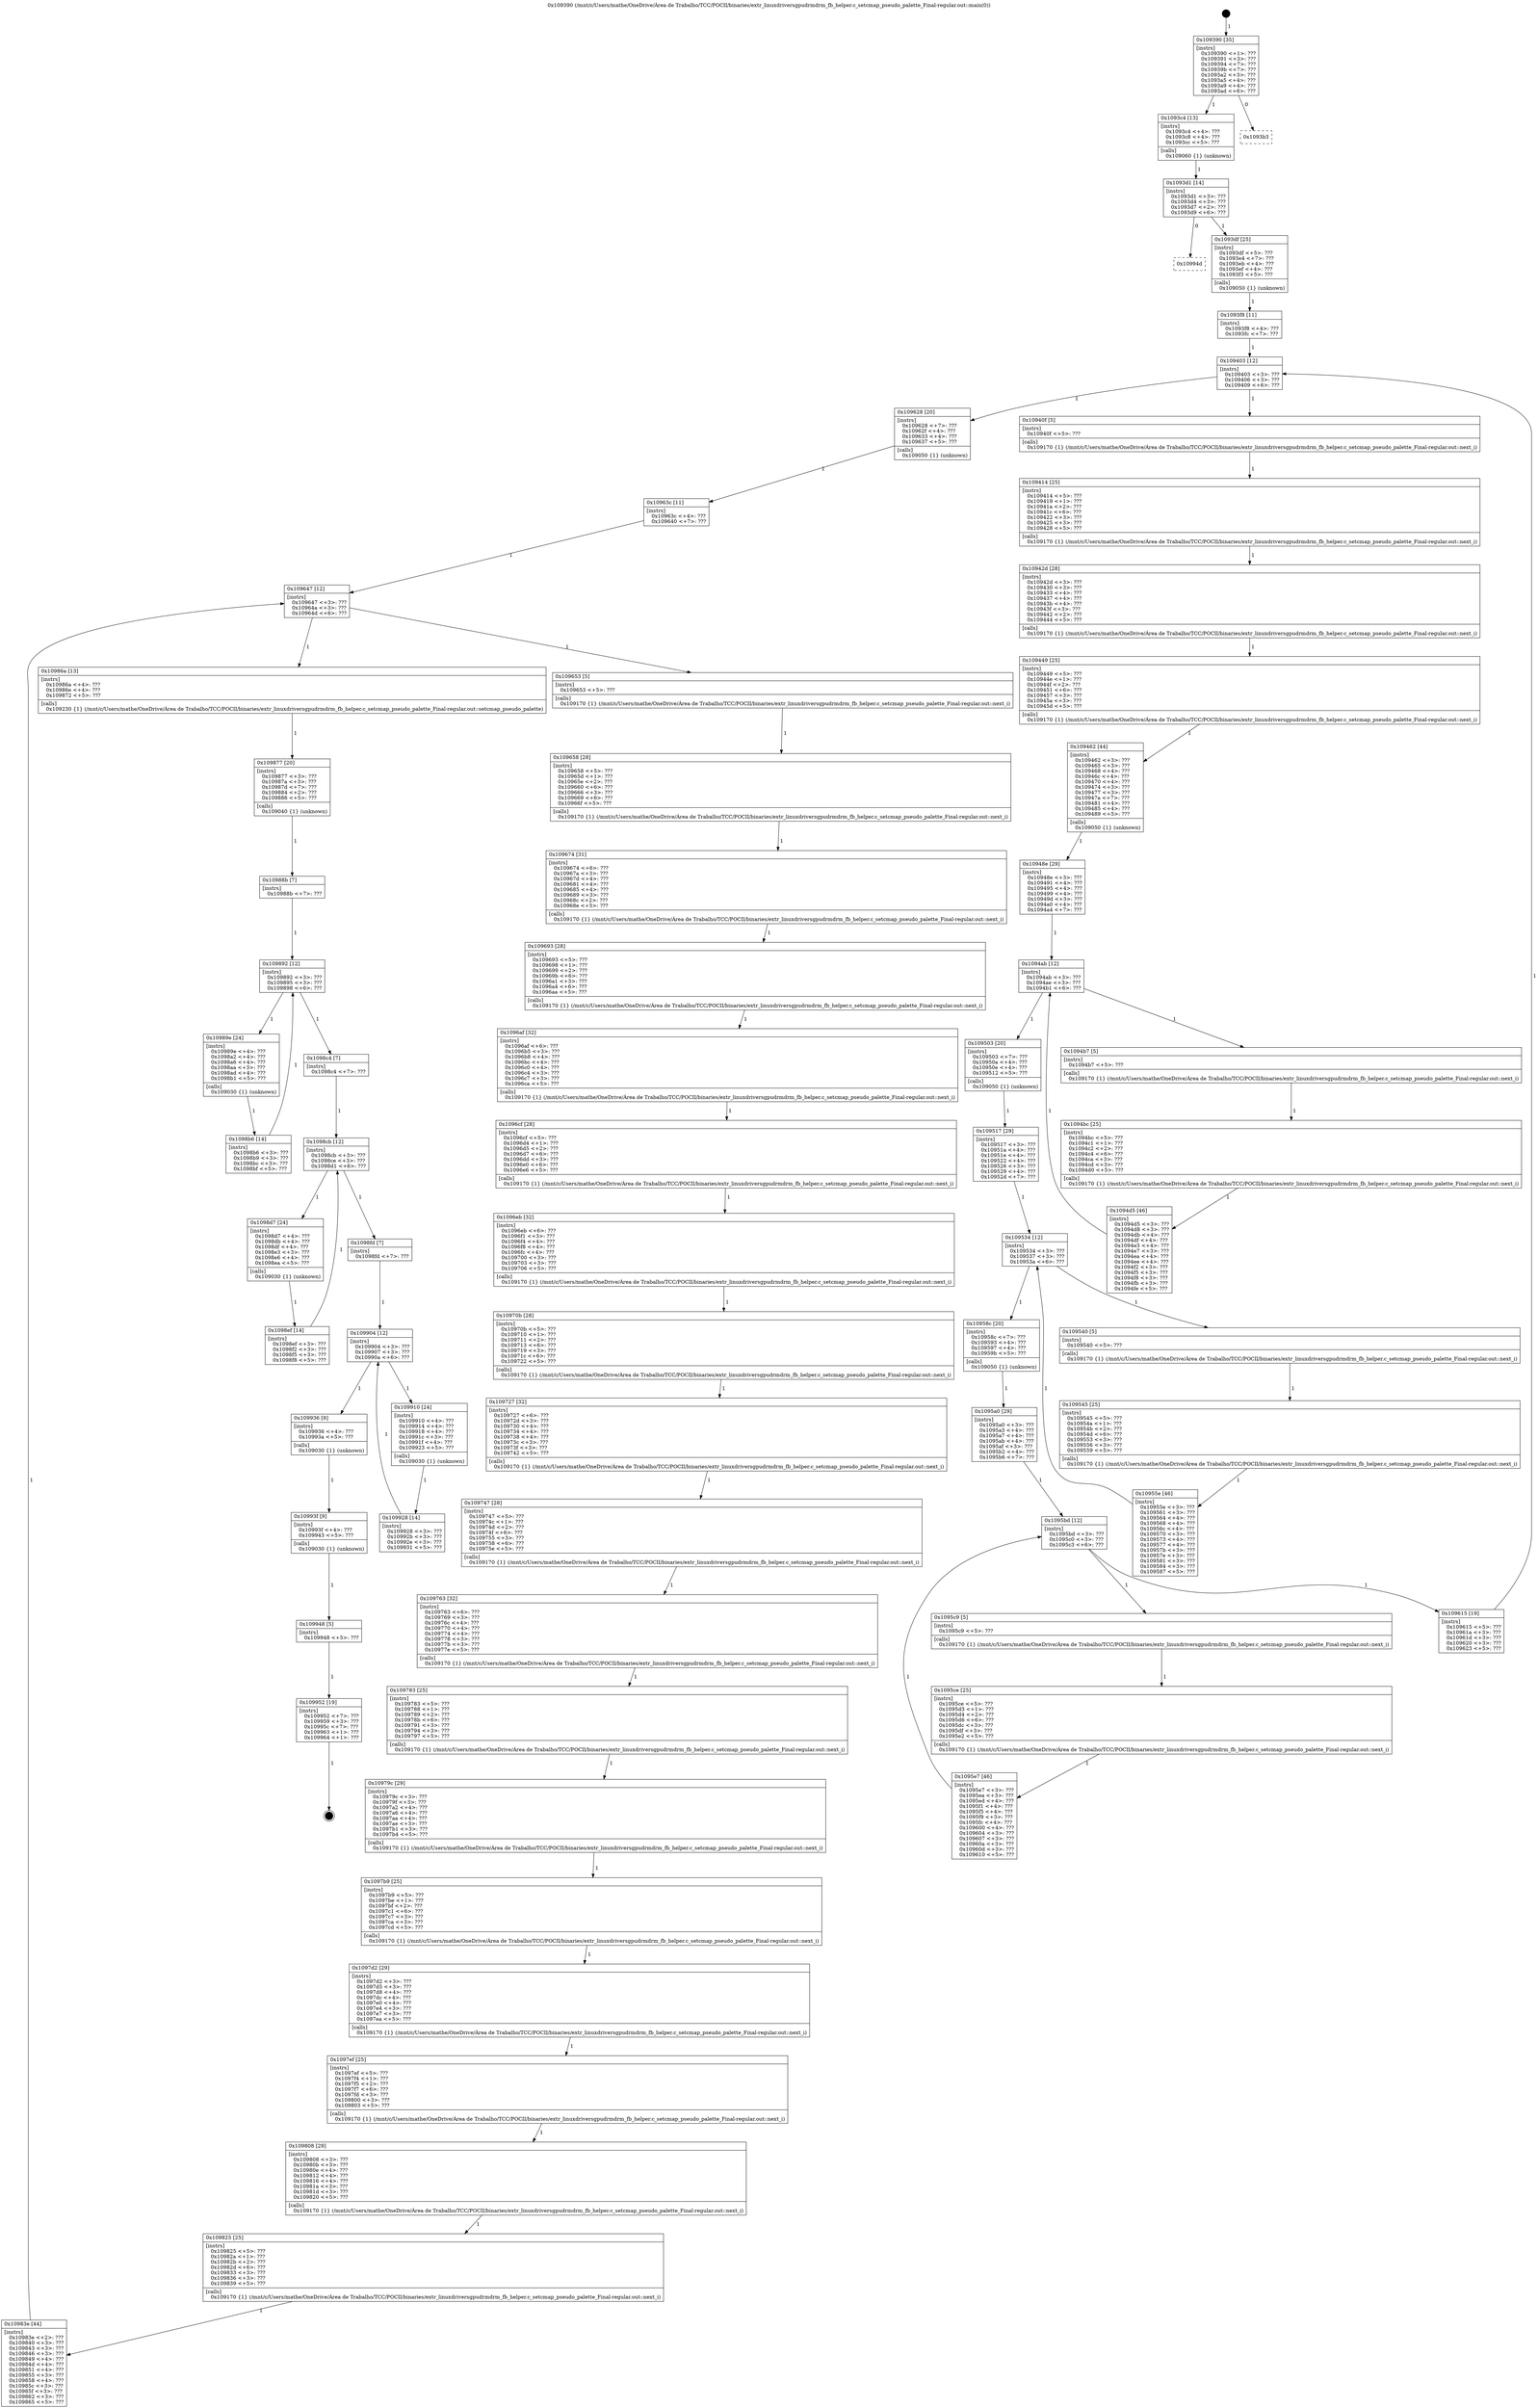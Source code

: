 digraph "0x109390" {
  label = "0x109390 (/mnt/c/Users/mathe/OneDrive/Área de Trabalho/TCC/POCII/binaries/extr_linuxdriversgpudrmdrm_fb_helper.c_setcmap_pseudo_palette_Final-regular.out::main(0))"
  labelloc = "t"
  node[shape=record]

  Entry [label="",width=0.3,height=0.3,shape=circle,fillcolor=black,style=filled]
  "0x109390" [label="{
     0x109390 [35]\l
     | [instrs]\l
     &nbsp;&nbsp;0x109390 \<+1\>: ???\l
     &nbsp;&nbsp;0x109391 \<+3\>: ???\l
     &nbsp;&nbsp;0x109394 \<+7\>: ???\l
     &nbsp;&nbsp;0x10939b \<+7\>: ???\l
     &nbsp;&nbsp;0x1093a2 \<+3\>: ???\l
     &nbsp;&nbsp;0x1093a5 \<+4\>: ???\l
     &nbsp;&nbsp;0x1093a9 \<+4\>: ???\l
     &nbsp;&nbsp;0x1093ad \<+6\>: ???\l
  }"]
  "0x1093c4" [label="{
     0x1093c4 [13]\l
     | [instrs]\l
     &nbsp;&nbsp;0x1093c4 \<+4\>: ???\l
     &nbsp;&nbsp;0x1093c8 \<+4\>: ???\l
     &nbsp;&nbsp;0x1093cc \<+5\>: ???\l
     | [calls]\l
     &nbsp;&nbsp;0x109060 \{1\} (unknown)\l
  }"]
  "0x1093b3" [label="{
     0x1093b3\l
  }", style=dashed]
  "0x1093d1" [label="{
     0x1093d1 [14]\l
     | [instrs]\l
     &nbsp;&nbsp;0x1093d1 \<+3\>: ???\l
     &nbsp;&nbsp;0x1093d4 \<+3\>: ???\l
     &nbsp;&nbsp;0x1093d7 \<+2\>: ???\l
     &nbsp;&nbsp;0x1093d9 \<+6\>: ???\l
  }"]
  "0x10994d" [label="{
     0x10994d\l
  }", style=dashed]
  "0x1093df" [label="{
     0x1093df [25]\l
     | [instrs]\l
     &nbsp;&nbsp;0x1093df \<+5\>: ???\l
     &nbsp;&nbsp;0x1093e4 \<+7\>: ???\l
     &nbsp;&nbsp;0x1093eb \<+4\>: ???\l
     &nbsp;&nbsp;0x1093ef \<+4\>: ???\l
     &nbsp;&nbsp;0x1093f3 \<+5\>: ???\l
     | [calls]\l
     &nbsp;&nbsp;0x109050 \{1\} (unknown)\l
  }"]
  Exit [label="",width=0.3,height=0.3,shape=circle,fillcolor=black,style=filled,peripheries=2]
  "0x109403" [label="{
     0x109403 [12]\l
     | [instrs]\l
     &nbsp;&nbsp;0x109403 \<+3\>: ???\l
     &nbsp;&nbsp;0x109406 \<+3\>: ???\l
     &nbsp;&nbsp;0x109409 \<+6\>: ???\l
  }"]
  "0x109628" [label="{
     0x109628 [20]\l
     | [instrs]\l
     &nbsp;&nbsp;0x109628 \<+7\>: ???\l
     &nbsp;&nbsp;0x10962f \<+4\>: ???\l
     &nbsp;&nbsp;0x109633 \<+4\>: ???\l
     &nbsp;&nbsp;0x109637 \<+5\>: ???\l
     | [calls]\l
     &nbsp;&nbsp;0x109050 \{1\} (unknown)\l
  }"]
  "0x10940f" [label="{
     0x10940f [5]\l
     | [instrs]\l
     &nbsp;&nbsp;0x10940f \<+5\>: ???\l
     | [calls]\l
     &nbsp;&nbsp;0x109170 \{1\} (/mnt/c/Users/mathe/OneDrive/Área de Trabalho/TCC/POCII/binaries/extr_linuxdriversgpudrmdrm_fb_helper.c_setcmap_pseudo_palette_Final-regular.out::next_i)\l
  }"]
  "0x109414" [label="{
     0x109414 [25]\l
     | [instrs]\l
     &nbsp;&nbsp;0x109414 \<+5\>: ???\l
     &nbsp;&nbsp;0x109419 \<+1\>: ???\l
     &nbsp;&nbsp;0x10941a \<+2\>: ???\l
     &nbsp;&nbsp;0x10941c \<+6\>: ???\l
     &nbsp;&nbsp;0x109422 \<+3\>: ???\l
     &nbsp;&nbsp;0x109425 \<+3\>: ???\l
     &nbsp;&nbsp;0x109428 \<+5\>: ???\l
     | [calls]\l
     &nbsp;&nbsp;0x109170 \{1\} (/mnt/c/Users/mathe/OneDrive/Área de Trabalho/TCC/POCII/binaries/extr_linuxdriversgpudrmdrm_fb_helper.c_setcmap_pseudo_palette_Final-regular.out::next_i)\l
  }"]
  "0x10942d" [label="{
     0x10942d [28]\l
     | [instrs]\l
     &nbsp;&nbsp;0x10942d \<+3\>: ???\l
     &nbsp;&nbsp;0x109430 \<+3\>: ???\l
     &nbsp;&nbsp;0x109433 \<+4\>: ???\l
     &nbsp;&nbsp;0x109437 \<+4\>: ???\l
     &nbsp;&nbsp;0x10943b \<+4\>: ???\l
     &nbsp;&nbsp;0x10943f \<+3\>: ???\l
     &nbsp;&nbsp;0x109442 \<+2\>: ???\l
     &nbsp;&nbsp;0x109444 \<+5\>: ???\l
     | [calls]\l
     &nbsp;&nbsp;0x109170 \{1\} (/mnt/c/Users/mathe/OneDrive/Área de Trabalho/TCC/POCII/binaries/extr_linuxdriversgpudrmdrm_fb_helper.c_setcmap_pseudo_palette_Final-regular.out::next_i)\l
  }"]
  "0x109449" [label="{
     0x109449 [25]\l
     | [instrs]\l
     &nbsp;&nbsp;0x109449 \<+5\>: ???\l
     &nbsp;&nbsp;0x10944e \<+1\>: ???\l
     &nbsp;&nbsp;0x10944f \<+2\>: ???\l
     &nbsp;&nbsp;0x109451 \<+6\>: ???\l
     &nbsp;&nbsp;0x109457 \<+3\>: ???\l
     &nbsp;&nbsp;0x10945a \<+3\>: ???\l
     &nbsp;&nbsp;0x10945d \<+5\>: ???\l
     | [calls]\l
     &nbsp;&nbsp;0x109170 \{1\} (/mnt/c/Users/mathe/OneDrive/Área de Trabalho/TCC/POCII/binaries/extr_linuxdriversgpudrmdrm_fb_helper.c_setcmap_pseudo_palette_Final-regular.out::next_i)\l
  }"]
  "0x109462" [label="{
     0x109462 [44]\l
     | [instrs]\l
     &nbsp;&nbsp;0x109462 \<+3\>: ???\l
     &nbsp;&nbsp;0x109465 \<+3\>: ???\l
     &nbsp;&nbsp;0x109468 \<+4\>: ???\l
     &nbsp;&nbsp;0x10946c \<+4\>: ???\l
     &nbsp;&nbsp;0x109470 \<+4\>: ???\l
     &nbsp;&nbsp;0x109474 \<+3\>: ???\l
     &nbsp;&nbsp;0x109477 \<+3\>: ???\l
     &nbsp;&nbsp;0x10947a \<+7\>: ???\l
     &nbsp;&nbsp;0x109481 \<+4\>: ???\l
     &nbsp;&nbsp;0x109485 \<+4\>: ???\l
     &nbsp;&nbsp;0x109489 \<+5\>: ???\l
     | [calls]\l
     &nbsp;&nbsp;0x109050 \{1\} (unknown)\l
  }"]
  "0x1094ab" [label="{
     0x1094ab [12]\l
     | [instrs]\l
     &nbsp;&nbsp;0x1094ab \<+3\>: ???\l
     &nbsp;&nbsp;0x1094ae \<+3\>: ???\l
     &nbsp;&nbsp;0x1094b1 \<+6\>: ???\l
  }"]
  "0x109503" [label="{
     0x109503 [20]\l
     | [instrs]\l
     &nbsp;&nbsp;0x109503 \<+7\>: ???\l
     &nbsp;&nbsp;0x10950a \<+4\>: ???\l
     &nbsp;&nbsp;0x10950e \<+4\>: ???\l
     &nbsp;&nbsp;0x109512 \<+5\>: ???\l
     | [calls]\l
     &nbsp;&nbsp;0x109050 \{1\} (unknown)\l
  }"]
  "0x1094b7" [label="{
     0x1094b7 [5]\l
     | [instrs]\l
     &nbsp;&nbsp;0x1094b7 \<+5\>: ???\l
     | [calls]\l
     &nbsp;&nbsp;0x109170 \{1\} (/mnt/c/Users/mathe/OneDrive/Área de Trabalho/TCC/POCII/binaries/extr_linuxdriversgpudrmdrm_fb_helper.c_setcmap_pseudo_palette_Final-regular.out::next_i)\l
  }"]
  "0x1094bc" [label="{
     0x1094bc [25]\l
     | [instrs]\l
     &nbsp;&nbsp;0x1094bc \<+5\>: ???\l
     &nbsp;&nbsp;0x1094c1 \<+1\>: ???\l
     &nbsp;&nbsp;0x1094c2 \<+2\>: ???\l
     &nbsp;&nbsp;0x1094c4 \<+6\>: ???\l
     &nbsp;&nbsp;0x1094ca \<+3\>: ???\l
     &nbsp;&nbsp;0x1094cd \<+3\>: ???\l
     &nbsp;&nbsp;0x1094d0 \<+5\>: ???\l
     | [calls]\l
     &nbsp;&nbsp;0x109170 \{1\} (/mnt/c/Users/mathe/OneDrive/Área de Trabalho/TCC/POCII/binaries/extr_linuxdriversgpudrmdrm_fb_helper.c_setcmap_pseudo_palette_Final-regular.out::next_i)\l
  }"]
  "0x1094d5" [label="{
     0x1094d5 [46]\l
     | [instrs]\l
     &nbsp;&nbsp;0x1094d5 \<+3\>: ???\l
     &nbsp;&nbsp;0x1094d8 \<+3\>: ???\l
     &nbsp;&nbsp;0x1094db \<+4\>: ???\l
     &nbsp;&nbsp;0x1094df \<+4\>: ???\l
     &nbsp;&nbsp;0x1094e3 \<+4\>: ???\l
     &nbsp;&nbsp;0x1094e7 \<+3\>: ???\l
     &nbsp;&nbsp;0x1094ea \<+4\>: ???\l
     &nbsp;&nbsp;0x1094ee \<+4\>: ???\l
     &nbsp;&nbsp;0x1094f2 \<+3\>: ???\l
     &nbsp;&nbsp;0x1094f5 \<+3\>: ???\l
     &nbsp;&nbsp;0x1094f8 \<+3\>: ???\l
     &nbsp;&nbsp;0x1094fb \<+3\>: ???\l
     &nbsp;&nbsp;0x1094fe \<+5\>: ???\l
  }"]
  "0x10948e" [label="{
     0x10948e [29]\l
     | [instrs]\l
     &nbsp;&nbsp;0x10948e \<+3\>: ???\l
     &nbsp;&nbsp;0x109491 \<+4\>: ???\l
     &nbsp;&nbsp;0x109495 \<+4\>: ???\l
     &nbsp;&nbsp;0x109499 \<+4\>: ???\l
     &nbsp;&nbsp;0x10949d \<+3\>: ???\l
     &nbsp;&nbsp;0x1094a0 \<+4\>: ???\l
     &nbsp;&nbsp;0x1094a4 \<+7\>: ???\l
  }"]
  "0x109534" [label="{
     0x109534 [12]\l
     | [instrs]\l
     &nbsp;&nbsp;0x109534 \<+3\>: ???\l
     &nbsp;&nbsp;0x109537 \<+3\>: ???\l
     &nbsp;&nbsp;0x10953a \<+6\>: ???\l
  }"]
  "0x10958c" [label="{
     0x10958c [20]\l
     | [instrs]\l
     &nbsp;&nbsp;0x10958c \<+7\>: ???\l
     &nbsp;&nbsp;0x109593 \<+4\>: ???\l
     &nbsp;&nbsp;0x109597 \<+4\>: ???\l
     &nbsp;&nbsp;0x10959b \<+5\>: ???\l
     | [calls]\l
     &nbsp;&nbsp;0x109050 \{1\} (unknown)\l
  }"]
  "0x109540" [label="{
     0x109540 [5]\l
     | [instrs]\l
     &nbsp;&nbsp;0x109540 \<+5\>: ???\l
     | [calls]\l
     &nbsp;&nbsp;0x109170 \{1\} (/mnt/c/Users/mathe/OneDrive/Área de Trabalho/TCC/POCII/binaries/extr_linuxdriversgpudrmdrm_fb_helper.c_setcmap_pseudo_palette_Final-regular.out::next_i)\l
  }"]
  "0x109545" [label="{
     0x109545 [25]\l
     | [instrs]\l
     &nbsp;&nbsp;0x109545 \<+5\>: ???\l
     &nbsp;&nbsp;0x10954a \<+1\>: ???\l
     &nbsp;&nbsp;0x10954b \<+2\>: ???\l
     &nbsp;&nbsp;0x10954d \<+6\>: ???\l
     &nbsp;&nbsp;0x109553 \<+3\>: ???\l
     &nbsp;&nbsp;0x109556 \<+3\>: ???\l
     &nbsp;&nbsp;0x109559 \<+5\>: ???\l
     | [calls]\l
     &nbsp;&nbsp;0x109170 \{1\} (/mnt/c/Users/mathe/OneDrive/Área de Trabalho/TCC/POCII/binaries/extr_linuxdriversgpudrmdrm_fb_helper.c_setcmap_pseudo_palette_Final-regular.out::next_i)\l
  }"]
  "0x10955e" [label="{
     0x10955e [46]\l
     | [instrs]\l
     &nbsp;&nbsp;0x10955e \<+3\>: ???\l
     &nbsp;&nbsp;0x109561 \<+3\>: ???\l
     &nbsp;&nbsp;0x109564 \<+4\>: ???\l
     &nbsp;&nbsp;0x109568 \<+4\>: ???\l
     &nbsp;&nbsp;0x10956c \<+4\>: ???\l
     &nbsp;&nbsp;0x109570 \<+3\>: ???\l
     &nbsp;&nbsp;0x109573 \<+4\>: ???\l
     &nbsp;&nbsp;0x109577 \<+4\>: ???\l
     &nbsp;&nbsp;0x10957b \<+3\>: ???\l
     &nbsp;&nbsp;0x10957e \<+3\>: ???\l
     &nbsp;&nbsp;0x109581 \<+3\>: ???\l
     &nbsp;&nbsp;0x109584 \<+3\>: ???\l
     &nbsp;&nbsp;0x109587 \<+5\>: ???\l
  }"]
  "0x109517" [label="{
     0x109517 [29]\l
     | [instrs]\l
     &nbsp;&nbsp;0x109517 \<+3\>: ???\l
     &nbsp;&nbsp;0x10951a \<+4\>: ???\l
     &nbsp;&nbsp;0x10951e \<+4\>: ???\l
     &nbsp;&nbsp;0x109522 \<+4\>: ???\l
     &nbsp;&nbsp;0x109526 \<+3\>: ???\l
     &nbsp;&nbsp;0x109529 \<+4\>: ???\l
     &nbsp;&nbsp;0x10952d \<+7\>: ???\l
  }"]
  "0x1095bd" [label="{
     0x1095bd [12]\l
     | [instrs]\l
     &nbsp;&nbsp;0x1095bd \<+3\>: ???\l
     &nbsp;&nbsp;0x1095c0 \<+3\>: ???\l
     &nbsp;&nbsp;0x1095c3 \<+6\>: ???\l
  }"]
  "0x109615" [label="{
     0x109615 [19]\l
     | [instrs]\l
     &nbsp;&nbsp;0x109615 \<+5\>: ???\l
     &nbsp;&nbsp;0x10961a \<+3\>: ???\l
     &nbsp;&nbsp;0x10961d \<+3\>: ???\l
     &nbsp;&nbsp;0x109620 \<+3\>: ???\l
     &nbsp;&nbsp;0x109623 \<+5\>: ???\l
  }"]
  "0x1095c9" [label="{
     0x1095c9 [5]\l
     | [instrs]\l
     &nbsp;&nbsp;0x1095c9 \<+5\>: ???\l
     | [calls]\l
     &nbsp;&nbsp;0x109170 \{1\} (/mnt/c/Users/mathe/OneDrive/Área de Trabalho/TCC/POCII/binaries/extr_linuxdriversgpudrmdrm_fb_helper.c_setcmap_pseudo_palette_Final-regular.out::next_i)\l
  }"]
  "0x1095ce" [label="{
     0x1095ce [25]\l
     | [instrs]\l
     &nbsp;&nbsp;0x1095ce \<+5\>: ???\l
     &nbsp;&nbsp;0x1095d3 \<+1\>: ???\l
     &nbsp;&nbsp;0x1095d4 \<+2\>: ???\l
     &nbsp;&nbsp;0x1095d6 \<+6\>: ???\l
     &nbsp;&nbsp;0x1095dc \<+3\>: ???\l
     &nbsp;&nbsp;0x1095df \<+3\>: ???\l
     &nbsp;&nbsp;0x1095e2 \<+5\>: ???\l
     | [calls]\l
     &nbsp;&nbsp;0x109170 \{1\} (/mnt/c/Users/mathe/OneDrive/Área de Trabalho/TCC/POCII/binaries/extr_linuxdriversgpudrmdrm_fb_helper.c_setcmap_pseudo_palette_Final-regular.out::next_i)\l
  }"]
  "0x1095e7" [label="{
     0x1095e7 [46]\l
     | [instrs]\l
     &nbsp;&nbsp;0x1095e7 \<+3\>: ???\l
     &nbsp;&nbsp;0x1095ea \<+3\>: ???\l
     &nbsp;&nbsp;0x1095ed \<+4\>: ???\l
     &nbsp;&nbsp;0x1095f1 \<+4\>: ???\l
     &nbsp;&nbsp;0x1095f5 \<+4\>: ???\l
     &nbsp;&nbsp;0x1095f9 \<+3\>: ???\l
     &nbsp;&nbsp;0x1095fc \<+4\>: ???\l
     &nbsp;&nbsp;0x109600 \<+4\>: ???\l
     &nbsp;&nbsp;0x109604 \<+3\>: ???\l
     &nbsp;&nbsp;0x109607 \<+3\>: ???\l
     &nbsp;&nbsp;0x10960a \<+3\>: ???\l
     &nbsp;&nbsp;0x10960d \<+3\>: ???\l
     &nbsp;&nbsp;0x109610 \<+5\>: ???\l
  }"]
  "0x1095a0" [label="{
     0x1095a0 [29]\l
     | [instrs]\l
     &nbsp;&nbsp;0x1095a0 \<+3\>: ???\l
     &nbsp;&nbsp;0x1095a3 \<+4\>: ???\l
     &nbsp;&nbsp;0x1095a7 \<+4\>: ???\l
     &nbsp;&nbsp;0x1095ab \<+4\>: ???\l
     &nbsp;&nbsp;0x1095af \<+3\>: ???\l
     &nbsp;&nbsp;0x1095b2 \<+4\>: ???\l
     &nbsp;&nbsp;0x1095b6 \<+7\>: ???\l
  }"]
  "0x109952" [label="{
     0x109952 [19]\l
     | [instrs]\l
     &nbsp;&nbsp;0x109952 \<+7\>: ???\l
     &nbsp;&nbsp;0x109959 \<+3\>: ???\l
     &nbsp;&nbsp;0x10995c \<+7\>: ???\l
     &nbsp;&nbsp;0x109963 \<+1\>: ???\l
     &nbsp;&nbsp;0x109964 \<+1\>: ???\l
  }"]
  "0x1093f8" [label="{
     0x1093f8 [11]\l
     | [instrs]\l
     &nbsp;&nbsp;0x1093f8 \<+4\>: ???\l
     &nbsp;&nbsp;0x1093fc \<+7\>: ???\l
  }"]
  "0x109647" [label="{
     0x109647 [12]\l
     | [instrs]\l
     &nbsp;&nbsp;0x109647 \<+3\>: ???\l
     &nbsp;&nbsp;0x10964a \<+3\>: ???\l
     &nbsp;&nbsp;0x10964d \<+6\>: ???\l
  }"]
  "0x10986a" [label="{
     0x10986a [13]\l
     | [instrs]\l
     &nbsp;&nbsp;0x10986a \<+4\>: ???\l
     &nbsp;&nbsp;0x10986e \<+4\>: ???\l
     &nbsp;&nbsp;0x109872 \<+5\>: ???\l
     | [calls]\l
     &nbsp;&nbsp;0x109230 \{1\} (/mnt/c/Users/mathe/OneDrive/Área de Trabalho/TCC/POCII/binaries/extr_linuxdriversgpudrmdrm_fb_helper.c_setcmap_pseudo_palette_Final-regular.out::setcmap_pseudo_palette)\l
  }"]
  "0x109653" [label="{
     0x109653 [5]\l
     | [instrs]\l
     &nbsp;&nbsp;0x109653 \<+5\>: ???\l
     | [calls]\l
     &nbsp;&nbsp;0x109170 \{1\} (/mnt/c/Users/mathe/OneDrive/Área de Trabalho/TCC/POCII/binaries/extr_linuxdriversgpudrmdrm_fb_helper.c_setcmap_pseudo_palette_Final-regular.out::next_i)\l
  }"]
  "0x109658" [label="{
     0x109658 [28]\l
     | [instrs]\l
     &nbsp;&nbsp;0x109658 \<+5\>: ???\l
     &nbsp;&nbsp;0x10965d \<+1\>: ???\l
     &nbsp;&nbsp;0x10965e \<+2\>: ???\l
     &nbsp;&nbsp;0x109660 \<+6\>: ???\l
     &nbsp;&nbsp;0x109666 \<+3\>: ???\l
     &nbsp;&nbsp;0x109669 \<+6\>: ???\l
     &nbsp;&nbsp;0x10966f \<+5\>: ???\l
     | [calls]\l
     &nbsp;&nbsp;0x109170 \{1\} (/mnt/c/Users/mathe/OneDrive/Área de Trabalho/TCC/POCII/binaries/extr_linuxdriversgpudrmdrm_fb_helper.c_setcmap_pseudo_palette_Final-regular.out::next_i)\l
  }"]
  "0x109674" [label="{
     0x109674 [31]\l
     | [instrs]\l
     &nbsp;&nbsp;0x109674 \<+6\>: ???\l
     &nbsp;&nbsp;0x10967a \<+3\>: ???\l
     &nbsp;&nbsp;0x10967d \<+4\>: ???\l
     &nbsp;&nbsp;0x109681 \<+4\>: ???\l
     &nbsp;&nbsp;0x109685 \<+4\>: ???\l
     &nbsp;&nbsp;0x109689 \<+3\>: ???\l
     &nbsp;&nbsp;0x10968c \<+2\>: ???\l
     &nbsp;&nbsp;0x10968e \<+5\>: ???\l
     | [calls]\l
     &nbsp;&nbsp;0x109170 \{1\} (/mnt/c/Users/mathe/OneDrive/Área de Trabalho/TCC/POCII/binaries/extr_linuxdriversgpudrmdrm_fb_helper.c_setcmap_pseudo_palette_Final-regular.out::next_i)\l
  }"]
  "0x109693" [label="{
     0x109693 [28]\l
     | [instrs]\l
     &nbsp;&nbsp;0x109693 \<+5\>: ???\l
     &nbsp;&nbsp;0x109698 \<+1\>: ???\l
     &nbsp;&nbsp;0x109699 \<+2\>: ???\l
     &nbsp;&nbsp;0x10969b \<+6\>: ???\l
     &nbsp;&nbsp;0x1096a1 \<+3\>: ???\l
     &nbsp;&nbsp;0x1096a4 \<+6\>: ???\l
     &nbsp;&nbsp;0x1096aa \<+5\>: ???\l
     | [calls]\l
     &nbsp;&nbsp;0x109170 \{1\} (/mnt/c/Users/mathe/OneDrive/Área de Trabalho/TCC/POCII/binaries/extr_linuxdriversgpudrmdrm_fb_helper.c_setcmap_pseudo_palette_Final-regular.out::next_i)\l
  }"]
  "0x1096af" [label="{
     0x1096af [32]\l
     | [instrs]\l
     &nbsp;&nbsp;0x1096af \<+6\>: ???\l
     &nbsp;&nbsp;0x1096b5 \<+3\>: ???\l
     &nbsp;&nbsp;0x1096b8 \<+4\>: ???\l
     &nbsp;&nbsp;0x1096bc \<+4\>: ???\l
     &nbsp;&nbsp;0x1096c0 \<+4\>: ???\l
     &nbsp;&nbsp;0x1096c4 \<+3\>: ???\l
     &nbsp;&nbsp;0x1096c7 \<+3\>: ???\l
     &nbsp;&nbsp;0x1096ca \<+5\>: ???\l
     | [calls]\l
     &nbsp;&nbsp;0x109170 \{1\} (/mnt/c/Users/mathe/OneDrive/Área de Trabalho/TCC/POCII/binaries/extr_linuxdriversgpudrmdrm_fb_helper.c_setcmap_pseudo_palette_Final-regular.out::next_i)\l
  }"]
  "0x1096cf" [label="{
     0x1096cf [28]\l
     | [instrs]\l
     &nbsp;&nbsp;0x1096cf \<+5\>: ???\l
     &nbsp;&nbsp;0x1096d4 \<+1\>: ???\l
     &nbsp;&nbsp;0x1096d5 \<+2\>: ???\l
     &nbsp;&nbsp;0x1096d7 \<+6\>: ???\l
     &nbsp;&nbsp;0x1096dd \<+3\>: ???\l
     &nbsp;&nbsp;0x1096e0 \<+6\>: ???\l
     &nbsp;&nbsp;0x1096e6 \<+5\>: ???\l
     | [calls]\l
     &nbsp;&nbsp;0x109170 \{1\} (/mnt/c/Users/mathe/OneDrive/Área de Trabalho/TCC/POCII/binaries/extr_linuxdriversgpudrmdrm_fb_helper.c_setcmap_pseudo_palette_Final-regular.out::next_i)\l
  }"]
  "0x1096eb" [label="{
     0x1096eb [32]\l
     | [instrs]\l
     &nbsp;&nbsp;0x1096eb \<+6\>: ???\l
     &nbsp;&nbsp;0x1096f1 \<+3\>: ???\l
     &nbsp;&nbsp;0x1096f4 \<+4\>: ???\l
     &nbsp;&nbsp;0x1096f8 \<+4\>: ???\l
     &nbsp;&nbsp;0x1096fc \<+4\>: ???\l
     &nbsp;&nbsp;0x109700 \<+3\>: ???\l
     &nbsp;&nbsp;0x109703 \<+3\>: ???\l
     &nbsp;&nbsp;0x109706 \<+5\>: ???\l
     | [calls]\l
     &nbsp;&nbsp;0x109170 \{1\} (/mnt/c/Users/mathe/OneDrive/Área de Trabalho/TCC/POCII/binaries/extr_linuxdriversgpudrmdrm_fb_helper.c_setcmap_pseudo_palette_Final-regular.out::next_i)\l
  }"]
  "0x10970b" [label="{
     0x10970b [28]\l
     | [instrs]\l
     &nbsp;&nbsp;0x10970b \<+5\>: ???\l
     &nbsp;&nbsp;0x109710 \<+1\>: ???\l
     &nbsp;&nbsp;0x109711 \<+2\>: ???\l
     &nbsp;&nbsp;0x109713 \<+6\>: ???\l
     &nbsp;&nbsp;0x109719 \<+3\>: ???\l
     &nbsp;&nbsp;0x10971c \<+6\>: ???\l
     &nbsp;&nbsp;0x109722 \<+5\>: ???\l
     | [calls]\l
     &nbsp;&nbsp;0x109170 \{1\} (/mnt/c/Users/mathe/OneDrive/Área de Trabalho/TCC/POCII/binaries/extr_linuxdriversgpudrmdrm_fb_helper.c_setcmap_pseudo_palette_Final-regular.out::next_i)\l
  }"]
  "0x109727" [label="{
     0x109727 [32]\l
     | [instrs]\l
     &nbsp;&nbsp;0x109727 \<+6\>: ???\l
     &nbsp;&nbsp;0x10972d \<+3\>: ???\l
     &nbsp;&nbsp;0x109730 \<+4\>: ???\l
     &nbsp;&nbsp;0x109734 \<+4\>: ???\l
     &nbsp;&nbsp;0x109738 \<+4\>: ???\l
     &nbsp;&nbsp;0x10973c \<+3\>: ???\l
     &nbsp;&nbsp;0x10973f \<+3\>: ???\l
     &nbsp;&nbsp;0x109742 \<+5\>: ???\l
     | [calls]\l
     &nbsp;&nbsp;0x109170 \{1\} (/mnt/c/Users/mathe/OneDrive/Área de Trabalho/TCC/POCII/binaries/extr_linuxdriversgpudrmdrm_fb_helper.c_setcmap_pseudo_palette_Final-regular.out::next_i)\l
  }"]
  "0x109747" [label="{
     0x109747 [28]\l
     | [instrs]\l
     &nbsp;&nbsp;0x109747 \<+5\>: ???\l
     &nbsp;&nbsp;0x10974c \<+1\>: ???\l
     &nbsp;&nbsp;0x10974d \<+2\>: ???\l
     &nbsp;&nbsp;0x10974f \<+6\>: ???\l
     &nbsp;&nbsp;0x109755 \<+3\>: ???\l
     &nbsp;&nbsp;0x109758 \<+6\>: ???\l
     &nbsp;&nbsp;0x10975e \<+5\>: ???\l
     | [calls]\l
     &nbsp;&nbsp;0x109170 \{1\} (/mnt/c/Users/mathe/OneDrive/Área de Trabalho/TCC/POCII/binaries/extr_linuxdriversgpudrmdrm_fb_helper.c_setcmap_pseudo_palette_Final-regular.out::next_i)\l
  }"]
  "0x109763" [label="{
     0x109763 [32]\l
     | [instrs]\l
     &nbsp;&nbsp;0x109763 \<+6\>: ???\l
     &nbsp;&nbsp;0x109769 \<+3\>: ???\l
     &nbsp;&nbsp;0x10976c \<+4\>: ???\l
     &nbsp;&nbsp;0x109770 \<+4\>: ???\l
     &nbsp;&nbsp;0x109774 \<+4\>: ???\l
     &nbsp;&nbsp;0x109778 \<+3\>: ???\l
     &nbsp;&nbsp;0x10977b \<+3\>: ???\l
     &nbsp;&nbsp;0x10977e \<+5\>: ???\l
     | [calls]\l
     &nbsp;&nbsp;0x109170 \{1\} (/mnt/c/Users/mathe/OneDrive/Área de Trabalho/TCC/POCII/binaries/extr_linuxdriversgpudrmdrm_fb_helper.c_setcmap_pseudo_palette_Final-regular.out::next_i)\l
  }"]
  "0x109783" [label="{
     0x109783 [25]\l
     | [instrs]\l
     &nbsp;&nbsp;0x109783 \<+5\>: ???\l
     &nbsp;&nbsp;0x109788 \<+1\>: ???\l
     &nbsp;&nbsp;0x109789 \<+2\>: ???\l
     &nbsp;&nbsp;0x10978b \<+6\>: ???\l
     &nbsp;&nbsp;0x109791 \<+3\>: ???\l
     &nbsp;&nbsp;0x109794 \<+3\>: ???\l
     &nbsp;&nbsp;0x109797 \<+5\>: ???\l
     | [calls]\l
     &nbsp;&nbsp;0x109170 \{1\} (/mnt/c/Users/mathe/OneDrive/Área de Trabalho/TCC/POCII/binaries/extr_linuxdriversgpudrmdrm_fb_helper.c_setcmap_pseudo_palette_Final-regular.out::next_i)\l
  }"]
  "0x10979c" [label="{
     0x10979c [29]\l
     | [instrs]\l
     &nbsp;&nbsp;0x10979c \<+3\>: ???\l
     &nbsp;&nbsp;0x10979f \<+3\>: ???\l
     &nbsp;&nbsp;0x1097a2 \<+4\>: ???\l
     &nbsp;&nbsp;0x1097a6 \<+4\>: ???\l
     &nbsp;&nbsp;0x1097aa \<+4\>: ???\l
     &nbsp;&nbsp;0x1097ae \<+3\>: ???\l
     &nbsp;&nbsp;0x1097b1 \<+3\>: ???\l
     &nbsp;&nbsp;0x1097b4 \<+5\>: ???\l
     | [calls]\l
     &nbsp;&nbsp;0x109170 \{1\} (/mnt/c/Users/mathe/OneDrive/Área de Trabalho/TCC/POCII/binaries/extr_linuxdriversgpudrmdrm_fb_helper.c_setcmap_pseudo_palette_Final-regular.out::next_i)\l
  }"]
  "0x1097b9" [label="{
     0x1097b9 [25]\l
     | [instrs]\l
     &nbsp;&nbsp;0x1097b9 \<+5\>: ???\l
     &nbsp;&nbsp;0x1097be \<+1\>: ???\l
     &nbsp;&nbsp;0x1097bf \<+2\>: ???\l
     &nbsp;&nbsp;0x1097c1 \<+6\>: ???\l
     &nbsp;&nbsp;0x1097c7 \<+3\>: ???\l
     &nbsp;&nbsp;0x1097ca \<+3\>: ???\l
     &nbsp;&nbsp;0x1097cd \<+5\>: ???\l
     | [calls]\l
     &nbsp;&nbsp;0x109170 \{1\} (/mnt/c/Users/mathe/OneDrive/Área de Trabalho/TCC/POCII/binaries/extr_linuxdriversgpudrmdrm_fb_helper.c_setcmap_pseudo_palette_Final-regular.out::next_i)\l
  }"]
  "0x1097d2" [label="{
     0x1097d2 [29]\l
     | [instrs]\l
     &nbsp;&nbsp;0x1097d2 \<+3\>: ???\l
     &nbsp;&nbsp;0x1097d5 \<+3\>: ???\l
     &nbsp;&nbsp;0x1097d8 \<+4\>: ???\l
     &nbsp;&nbsp;0x1097dc \<+4\>: ???\l
     &nbsp;&nbsp;0x1097e0 \<+4\>: ???\l
     &nbsp;&nbsp;0x1097e4 \<+3\>: ???\l
     &nbsp;&nbsp;0x1097e7 \<+3\>: ???\l
     &nbsp;&nbsp;0x1097ea \<+5\>: ???\l
     | [calls]\l
     &nbsp;&nbsp;0x109170 \{1\} (/mnt/c/Users/mathe/OneDrive/Área de Trabalho/TCC/POCII/binaries/extr_linuxdriversgpudrmdrm_fb_helper.c_setcmap_pseudo_palette_Final-regular.out::next_i)\l
  }"]
  "0x1097ef" [label="{
     0x1097ef [25]\l
     | [instrs]\l
     &nbsp;&nbsp;0x1097ef \<+5\>: ???\l
     &nbsp;&nbsp;0x1097f4 \<+1\>: ???\l
     &nbsp;&nbsp;0x1097f5 \<+2\>: ???\l
     &nbsp;&nbsp;0x1097f7 \<+6\>: ???\l
     &nbsp;&nbsp;0x1097fd \<+3\>: ???\l
     &nbsp;&nbsp;0x109800 \<+3\>: ???\l
     &nbsp;&nbsp;0x109803 \<+5\>: ???\l
     | [calls]\l
     &nbsp;&nbsp;0x109170 \{1\} (/mnt/c/Users/mathe/OneDrive/Área de Trabalho/TCC/POCII/binaries/extr_linuxdriversgpudrmdrm_fb_helper.c_setcmap_pseudo_palette_Final-regular.out::next_i)\l
  }"]
  "0x109808" [label="{
     0x109808 [29]\l
     | [instrs]\l
     &nbsp;&nbsp;0x109808 \<+3\>: ???\l
     &nbsp;&nbsp;0x10980b \<+3\>: ???\l
     &nbsp;&nbsp;0x10980e \<+4\>: ???\l
     &nbsp;&nbsp;0x109812 \<+4\>: ???\l
     &nbsp;&nbsp;0x109816 \<+4\>: ???\l
     &nbsp;&nbsp;0x10981a \<+3\>: ???\l
     &nbsp;&nbsp;0x10981d \<+3\>: ???\l
     &nbsp;&nbsp;0x109820 \<+5\>: ???\l
     | [calls]\l
     &nbsp;&nbsp;0x109170 \{1\} (/mnt/c/Users/mathe/OneDrive/Área de Trabalho/TCC/POCII/binaries/extr_linuxdriversgpudrmdrm_fb_helper.c_setcmap_pseudo_palette_Final-regular.out::next_i)\l
  }"]
  "0x109825" [label="{
     0x109825 [25]\l
     | [instrs]\l
     &nbsp;&nbsp;0x109825 \<+5\>: ???\l
     &nbsp;&nbsp;0x10982a \<+1\>: ???\l
     &nbsp;&nbsp;0x10982b \<+2\>: ???\l
     &nbsp;&nbsp;0x10982d \<+6\>: ???\l
     &nbsp;&nbsp;0x109833 \<+3\>: ???\l
     &nbsp;&nbsp;0x109836 \<+3\>: ???\l
     &nbsp;&nbsp;0x109839 \<+5\>: ???\l
     | [calls]\l
     &nbsp;&nbsp;0x109170 \{1\} (/mnt/c/Users/mathe/OneDrive/Área de Trabalho/TCC/POCII/binaries/extr_linuxdriversgpudrmdrm_fb_helper.c_setcmap_pseudo_palette_Final-regular.out::next_i)\l
  }"]
  "0x10983e" [label="{
     0x10983e [44]\l
     | [instrs]\l
     &nbsp;&nbsp;0x10983e \<+2\>: ???\l
     &nbsp;&nbsp;0x109840 \<+3\>: ???\l
     &nbsp;&nbsp;0x109843 \<+3\>: ???\l
     &nbsp;&nbsp;0x109846 \<+3\>: ???\l
     &nbsp;&nbsp;0x109849 \<+4\>: ???\l
     &nbsp;&nbsp;0x10984d \<+4\>: ???\l
     &nbsp;&nbsp;0x109851 \<+4\>: ???\l
     &nbsp;&nbsp;0x109855 \<+3\>: ???\l
     &nbsp;&nbsp;0x109858 \<+4\>: ???\l
     &nbsp;&nbsp;0x10985c \<+3\>: ???\l
     &nbsp;&nbsp;0x10985f \<+3\>: ???\l
     &nbsp;&nbsp;0x109862 \<+3\>: ???\l
     &nbsp;&nbsp;0x109865 \<+5\>: ???\l
  }"]
  "0x10963c" [label="{
     0x10963c [11]\l
     | [instrs]\l
     &nbsp;&nbsp;0x10963c \<+4\>: ???\l
     &nbsp;&nbsp;0x109640 \<+7\>: ???\l
  }"]
  "0x109877" [label="{
     0x109877 [20]\l
     | [instrs]\l
     &nbsp;&nbsp;0x109877 \<+3\>: ???\l
     &nbsp;&nbsp;0x10987a \<+3\>: ???\l
     &nbsp;&nbsp;0x10987d \<+7\>: ???\l
     &nbsp;&nbsp;0x109884 \<+2\>: ???\l
     &nbsp;&nbsp;0x109886 \<+5\>: ???\l
     | [calls]\l
     &nbsp;&nbsp;0x109040 \{1\} (unknown)\l
  }"]
  "0x109892" [label="{
     0x109892 [12]\l
     | [instrs]\l
     &nbsp;&nbsp;0x109892 \<+3\>: ???\l
     &nbsp;&nbsp;0x109895 \<+3\>: ???\l
     &nbsp;&nbsp;0x109898 \<+6\>: ???\l
  }"]
  "0x1098cb" [label="{
     0x1098cb [12]\l
     | [instrs]\l
     &nbsp;&nbsp;0x1098cb \<+3\>: ???\l
     &nbsp;&nbsp;0x1098ce \<+3\>: ???\l
     &nbsp;&nbsp;0x1098d1 \<+6\>: ???\l
  }"]
  "0x10989e" [label="{
     0x10989e [24]\l
     | [instrs]\l
     &nbsp;&nbsp;0x10989e \<+4\>: ???\l
     &nbsp;&nbsp;0x1098a2 \<+4\>: ???\l
     &nbsp;&nbsp;0x1098a6 \<+4\>: ???\l
     &nbsp;&nbsp;0x1098aa \<+3\>: ???\l
     &nbsp;&nbsp;0x1098ad \<+4\>: ???\l
     &nbsp;&nbsp;0x1098b1 \<+5\>: ???\l
     | [calls]\l
     &nbsp;&nbsp;0x109030 \{1\} (unknown)\l
  }"]
  "0x1098b6" [label="{
     0x1098b6 [14]\l
     | [instrs]\l
     &nbsp;&nbsp;0x1098b6 \<+3\>: ???\l
     &nbsp;&nbsp;0x1098b9 \<+3\>: ???\l
     &nbsp;&nbsp;0x1098bc \<+3\>: ???\l
     &nbsp;&nbsp;0x1098bf \<+5\>: ???\l
  }"]
  "0x10988b" [label="{
     0x10988b [7]\l
     | [instrs]\l
     &nbsp;&nbsp;0x10988b \<+7\>: ???\l
  }"]
  "0x109904" [label="{
     0x109904 [12]\l
     | [instrs]\l
     &nbsp;&nbsp;0x109904 \<+3\>: ???\l
     &nbsp;&nbsp;0x109907 \<+3\>: ???\l
     &nbsp;&nbsp;0x10990a \<+6\>: ???\l
  }"]
  "0x1098d7" [label="{
     0x1098d7 [24]\l
     | [instrs]\l
     &nbsp;&nbsp;0x1098d7 \<+4\>: ???\l
     &nbsp;&nbsp;0x1098db \<+4\>: ???\l
     &nbsp;&nbsp;0x1098df \<+4\>: ???\l
     &nbsp;&nbsp;0x1098e3 \<+3\>: ???\l
     &nbsp;&nbsp;0x1098e6 \<+4\>: ???\l
     &nbsp;&nbsp;0x1098ea \<+5\>: ???\l
     | [calls]\l
     &nbsp;&nbsp;0x109030 \{1\} (unknown)\l
  }"]
  "0x1098ef" [label="{
     0x1098ef [14]\l
     | [instrs]\l
     &nbsp;&nbsp;0x1098ef \<+3\>: ???\l
     &nbsp;&nbsp;0x1098f2 \<+3\>: ???\l
     &nbsp;&nbsp;0x1098f5 \<+3\>: ???\l
     &nbsp;&nbsp;0x1098f8 \<+5\>: ???\l
  }"]
  "0x1098c4" [label="{
     0x1098c4 [7]\l
     | [instrs]\l
     &nbsp;&nbsp;0x1098c4 \<+7\>: ???\l
  }"]
  "0x109936" [label="{
     0x109936 [9]\l
     | [instrs]\l
     &nbsp;&nbsp;0x109936 \<+4\>: ???\l
     &nbsp;&nbsp;0x10993a \<+5\>: ???\l
     | [calls]\l
     &nbsp;&nbsp;0x109030 \{1\} (unknown)\l
  }"]
  "0x109910" [label="{
     0x109910 [24]\l
     | [instrs]\l
     &nbsp;&nbsp;0x109910 \<+4\>: ???\l
     &nbsp;&nbsp;0x109914 \<+4\>: ???\l
     &nbsp;&nbsp;0x109918 \<+4\>: ???\l
     &nbsp;&nbsp;0x10991c \<+3\>: ???\l
     &nbsp;&nbsp;0x10991f \<+4\>: ???\l
     &nbsp;&nbsp;0x109923 \<+5\>: ???\l
     | [calls]\l
     &nbsp;&nbsp;0x109030 \{1\} (unknown)\l
  }"]
  "0x109928" [label="{
     0x109928 [14]\l
     | [instrs]\l
     &nbsp;&nbsp;0x109928 \<+3\>: ???\l
     &nbsp;&nbsp;0x10992b \<+3\>: ???\l
     &nbsp;&nbsp;0x10992e \<+3\>: ???\l
     &nbsp;&nbsp;0x109931 \<+5\>: ???\l
  }"]
  "0x1098fd" [label="{
     0x1098fd [7]\l
     | [instrs]\l
     &nbsp;&nbsp;0x1098fd \<+7\>: ???\l
  }"]
  "0x10993f" [label="{
     0x10993f [9]\l
     | [instrs]\l
     &nbsp;&nbsp;0x10993f \<+4\>: ???\l
     &nbsp;&nbsp;0x109943 \<+5\>: ???\l
     | [calls]\l
     &nbsp;&nbsp;0x109030 \{1\} (unknown)\l
  }"]
  "0x109948" [label="{
     0x109948 [5]\l
     | [instrs]\l
     &nbsp;&nbsp;0x109948 \<+5\>: ???\l
  }"]
  Entry -> "0x109390" [label=" 1"]
  "0x109390" -> "0x1093c4" [label=" 1"]
  "0x109390" -> "0x1093b3" [label=" 0"]
  "0x1093c4" -> "0x1093d1" [label=" 1"]
  "0x1093d1" -> "0x10994d" [label=" 0"]
  "0x1093d1" -> "0x1093df" [label=" 1"]
  "0x109952" -> Exit [label=" 1"]
  "0x1093df" -> "0x1093f8" [label=" 1"]
  "0x109403" -> "0x109628" [label=" 1"]
  "0x109403" -> "0x10940f" [label=" 1"]
  "0x10940f" -> "0x109414" [label=" 1"]
  "0x109414" -> "0x10942d" [label=" 1"]
  "0x10942d" -> "0x109449" [label=" 1"]
  "0x109449" -> "0x109462" [label=" 1"]
  "0x109462" -> "0x10948e" [label=" 1"]
  "0x1094ab" -> "0x109503" [label=" 1"]
  "0x1094ab" -> "0x1094b7" [label=" 1"]
  "0x1094b7" -> "0x1094bc" [label=" 1"]
  "0x1094bc" -> "0x1094d5" [label=" 1"]
  "0x10948e" -> "0x1094ab" [label=" 1"]
  "0x1094d5" -> "0x1094ab" [label=" 1"]
  "0x109503" -> "0x109517" [label=" 1"]
  "0x109534" -> "0x10958c" [label=" 1"]
  "0x109534" -> "0x109540" [label=" 1"]
  "0x109540" -> "0x109545" [label=" 1"]
  "0x109545" -> "0x10955e" [label=" 1"]
  "0x109517" -> "0x109534" [label=" 1"]
  "0x10955e" -> "0x109534" [label=" 1"]
  "0x10958c" -> "0x1095a0" [label=" 1"]
  "0x1095bd" -> "0x109615" [label=" 1"]
  "0x1095bd" -> "0x1095c9" [label=" 1"]
  "0x1095c9" -> "0x1095ce" [label=" 1"]
  "0x1095ce" -> "0x1095e7" [label=" 1"]
  "0x1095a0" -> "0x1095bd" [label=" 1"]
  "0x1095e7" -> "0x1095bd" [label=" 1"]
  "0x109948" -> "0x109952" [label=" 1"]
  "0x1093f8" -> "0x109403" [label=" 1"]
  "0x109615" -> "0x109403" [label=" 1"]
  "0x109628" -> "0x10963c" [label=" 1"]
  "0x109647" -> "0x10986a" [label=" 1"]
  "0x109647" -> "0x109653" [label=" 1"]
  "0x109653" -> "0x109658" [label=" 1"]
  "0x109658" -> "0x109674" [label=" 1"]
  "0x109674" -> "0x109693" [label=" 1"]
  "0x109693" -> "0x1096af" [label=" 1"]
  "0x1096af" -> "0x1096cf" [label=" 1"]
  "0x1096cf" -> "0x1096eb" [label=" 1"]
  "0x1096eb" -> "0x10970b" [label=" 1"]
  "0x10970b" -> "0x109727" [label=" 1"]
  "0x109727" -> "0x109747" [label=" 1"]
  "0x109747" -> "0x109763" [label=" 1"]
  "0x109763" -> "0x109783" [label=" 1"]
  "0x109783" -> "0x10979c" [label=" 1"]
  "0x10979c" -> "0x1097b9" [label=" 1"]
  "0x1097b9" -> "0x1097d2" [label=" 1"]
  "0x1097d2" -> "0x1097ef" [label=" 1"]
  "0x1097ef" -> "0x109808" [label=" 1"]
  "0x109808" -> "0x109825" [label=" 1"]
  "0x109825" -> "0x10983e" [label=" 1"]
  "0x10963c" -> "0x109647" [label=" 1"]
  "0x10983e" -> "0x109647" [label=" 1"]
  "0x10986a" -> "0x109877" [label=" 1"]
  "0x109877" -> "0x10988b" [label=" 1"]
  "0x109892" -> "0x1098c4" [label=" 1"]
  "0x109892" -> "0x10989e" [label=" 1"]
  "0x10989e" -> "0x1098b6" [label=" 1"]
  "0x10988b" -> "0x109892" [label=" 1"]
  "0x1098b6" -> "0x109892" [label=" 1"]
  "0x1098cb" -> "0x1098fd" [label=" 1"]
  "0x1098cb" -> "0x1098d7" [label=" 1"]
  "0x1098d7" -> "0x1098ef" [label=" 1"]
  "0x1098c4" -> "0x1098cb" [label=" 1"]
  "0x1098ef" -> "0x1098cb" [label=" 1"]
  "0x109904" -> "0x109936" [label=" 1"]
  "0x109904" -> "0x109910" [label=" 1"]
  "0x109910" -> "0x109928" [label=" 1"]
  "0x1098fd" -> "0x109904" [label=" 1"]
  "0x109928" -> "0x109904" [label=" 1"]
  "0x109936" -> "0x10993f" [label=" 1"]
  "0x10993f" -> "0x109948" [label=" 1"]
}
